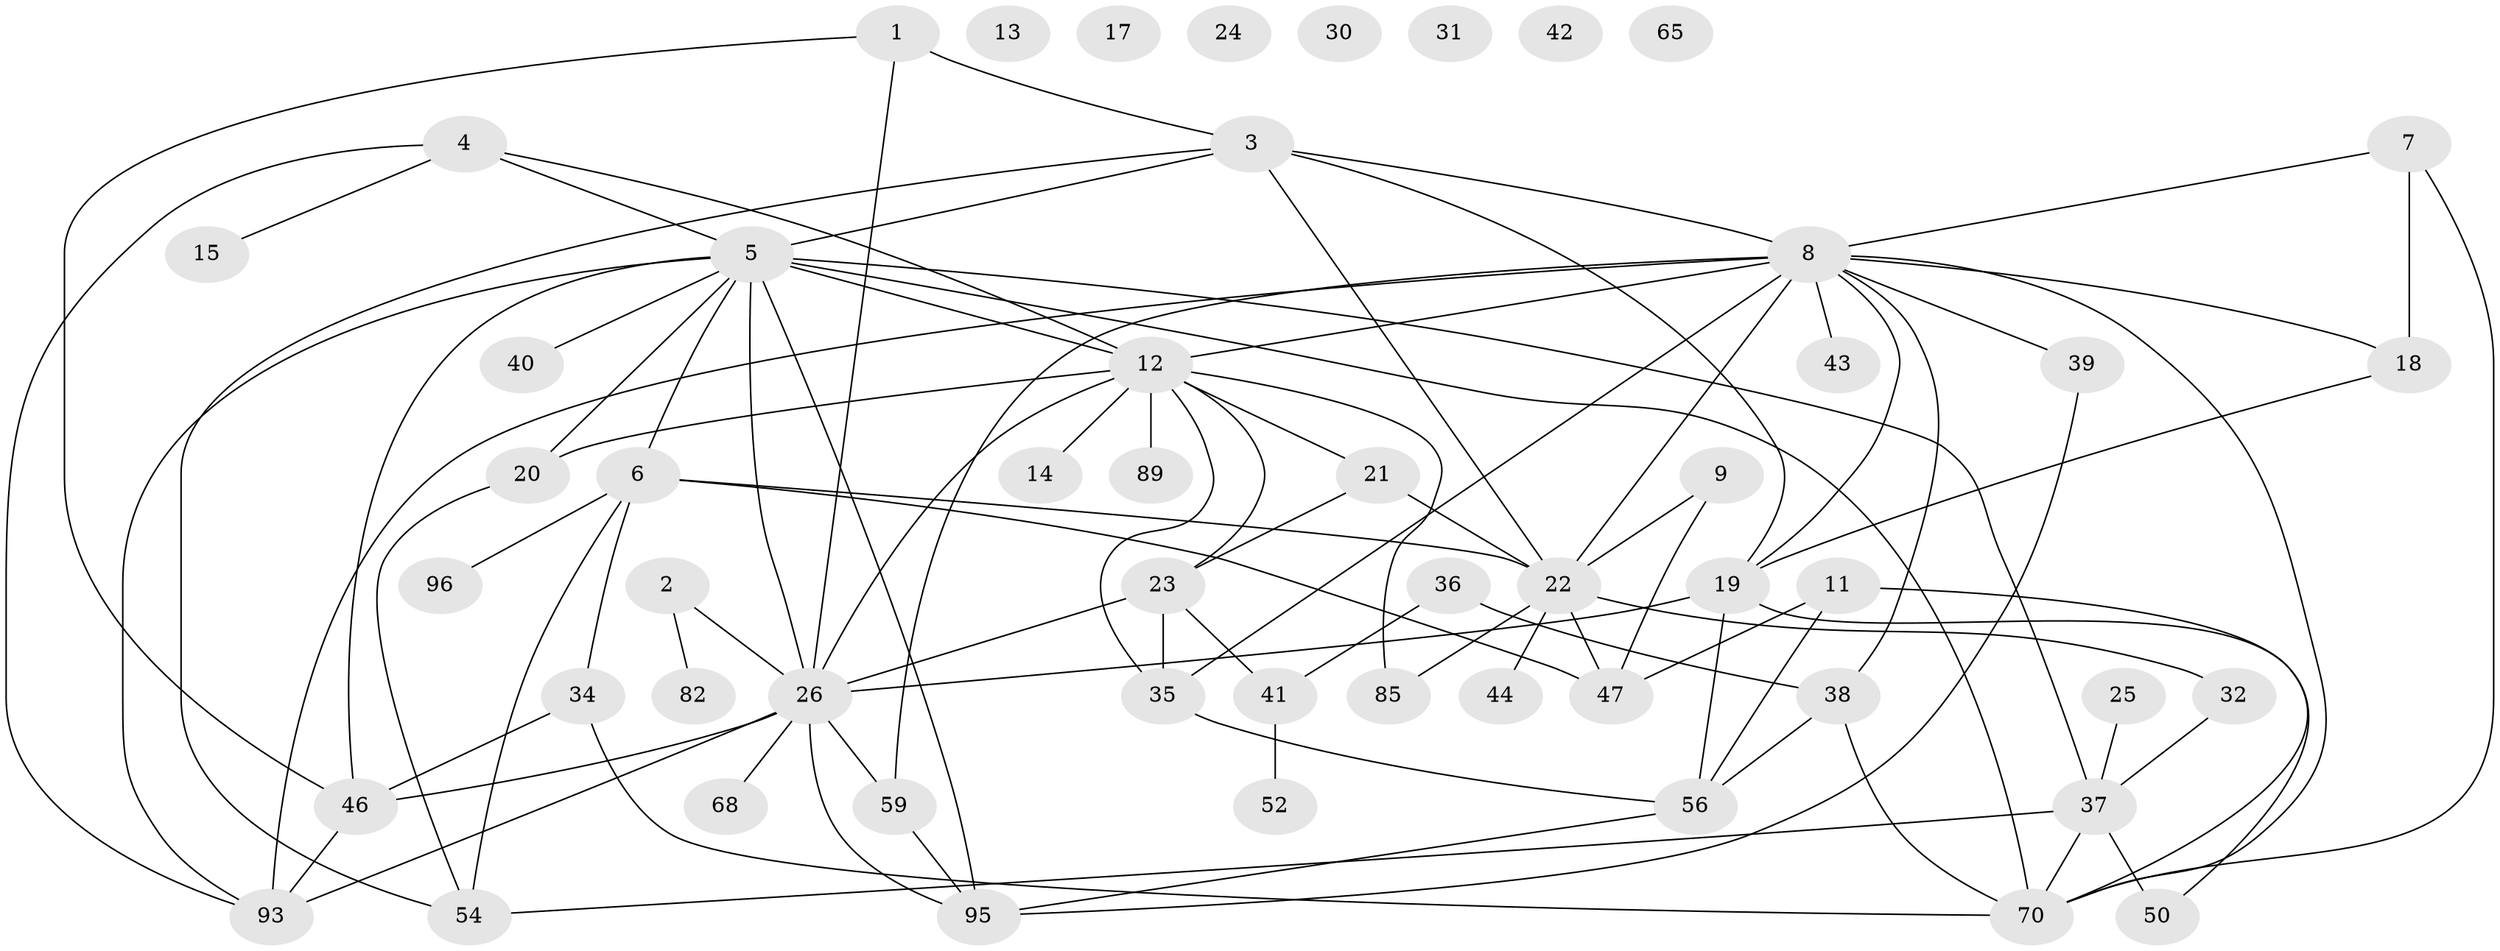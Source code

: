 // original degree distribution, {2: 0.23148148148148148, 1: 0.21296296296296297, 5: 0.08333333333333333, 3: 0.18518518518518517, 4: 0.12962962962962962, 0: 0.046296296296296294, 6: 0.09259259259259259, 7: 0.018518518518518517}
// Generated by graph-tools (version 1.1) at 2025/13/03/09/25 04:13:13]
// undirected, 54 vertices, 92 edges
graph export_dot {
graph [start="1"]
  node [color=gray90,style=filled];
  1 [super="+108+10"];
  2 [super="+16"];
  3 [super="+53"];
  4 [super="+94"];
  5 [super="+90+71+73"];
  6 [super="+98+107"];
  7 [super="+49"];
  8 [super="+78+27+63"];
  9;
  11 [super="+69"];
  12 [super="+57"];
  13 [super="+67+97"];
  14;
  15 [super="+99"];
  17;
  18 [super="+77"];
  19 [super="+66"];
  20 [super="+100"];
  21 [super="+72"];
  22 [super="+80+28+51"];
  23 [super="+104+29"];
  24 [super="+48"];
  25;
  26 [super="+87+33"];
  30;
  31;
  32 [super="+91"];
  34;
  35 [super="+62"];
  36 [super="+45"];
  37;
  38 [super="+60"];
  39;
  40;
  41 [super="+55"];
  42;
  43;
  44 [super="+105+75"];
  46;
  47;
  50;
  52;
  54;
  56;
  59 [super="+88"];
  65;
  68;
  70 [super="+81"];
  82;
  85;
  89;
  93;
  95 [super="+101"];
  96;
  1 -- 46;
  1 -- 3;
  1 -- 26;
  2 -- 26;
  2 -- 82;
  3 -- 19;
  3 -- 22;
  3 -- 54;
  3 -- 8;
  3 -- 5;
  4 -- 5;
  4 -- 12;
  4 -- 93;
  4 -- 15;
  5 -- 40;
  5 -- 46;
  5 -- 93;
  5 -- 70 [weight=2];
  5 -- 20;
  5 -- 95 [weight=2];
  5 -- 12;
  5 -- 37;
  5 -- 6;
  5 -- 26;
  6 -- 96;
  6 -- 34;
  6 -- 54;
  6 -- 22 [weight=2];
  6 -- 47;
  7 -- 70;
  7 -- 18;
  7 -- 8;
  8 -- 93;
  8 -- 12 [weight=2];
  8 -- 35;
  8 -- 18;
  8 -- 70;
  8 -- 19;
  8 -- 38;
  8 -- 39;
  8 -- 59;
  8 -- 43;
  8 -- 22;
  9 -- 47;
  9 -- 22;
  11 -- 56;
  11 -- 70;
  11 -- 47;
  12 -- 26 [weight=2];
  12 -- 14;
  12 -- 20;
  12 -- 21;
  12 -- 85;
  12 -- 89;
  12 -- 35;
  12 -- 23;
  18 -- 19;
  19 -- 56;
  19 -- 26;
  19 -- 50;
  20 -- 54;
  21 -- 23;
  21 -- 22;
  22 -- 85;
  22 -- 44;
  22 -- 47;
  22 -- 32;
  23 -- 26;
  23 -- 35 [weight=2];
  23 -- 41;
  25 -- 37;
  26 -- 68;
  26 -- 93;
  26 -- 95;
  26 -- 59;
  26 -- 46;
  32 -- 37;
  34 -- 46;
  34 -- 70;
  35 -- 56;
  36 -- 41;
  36 -- 38 [weight=2];
  37 -- 50;
  37 -- 54;
  37 -- 70;
  38 -- 56;
  38 -- 70;
  39 -- 95;
  41 -- 52;
  46 -- 93;
  56 -- 95;
  59 -- 95;
}
